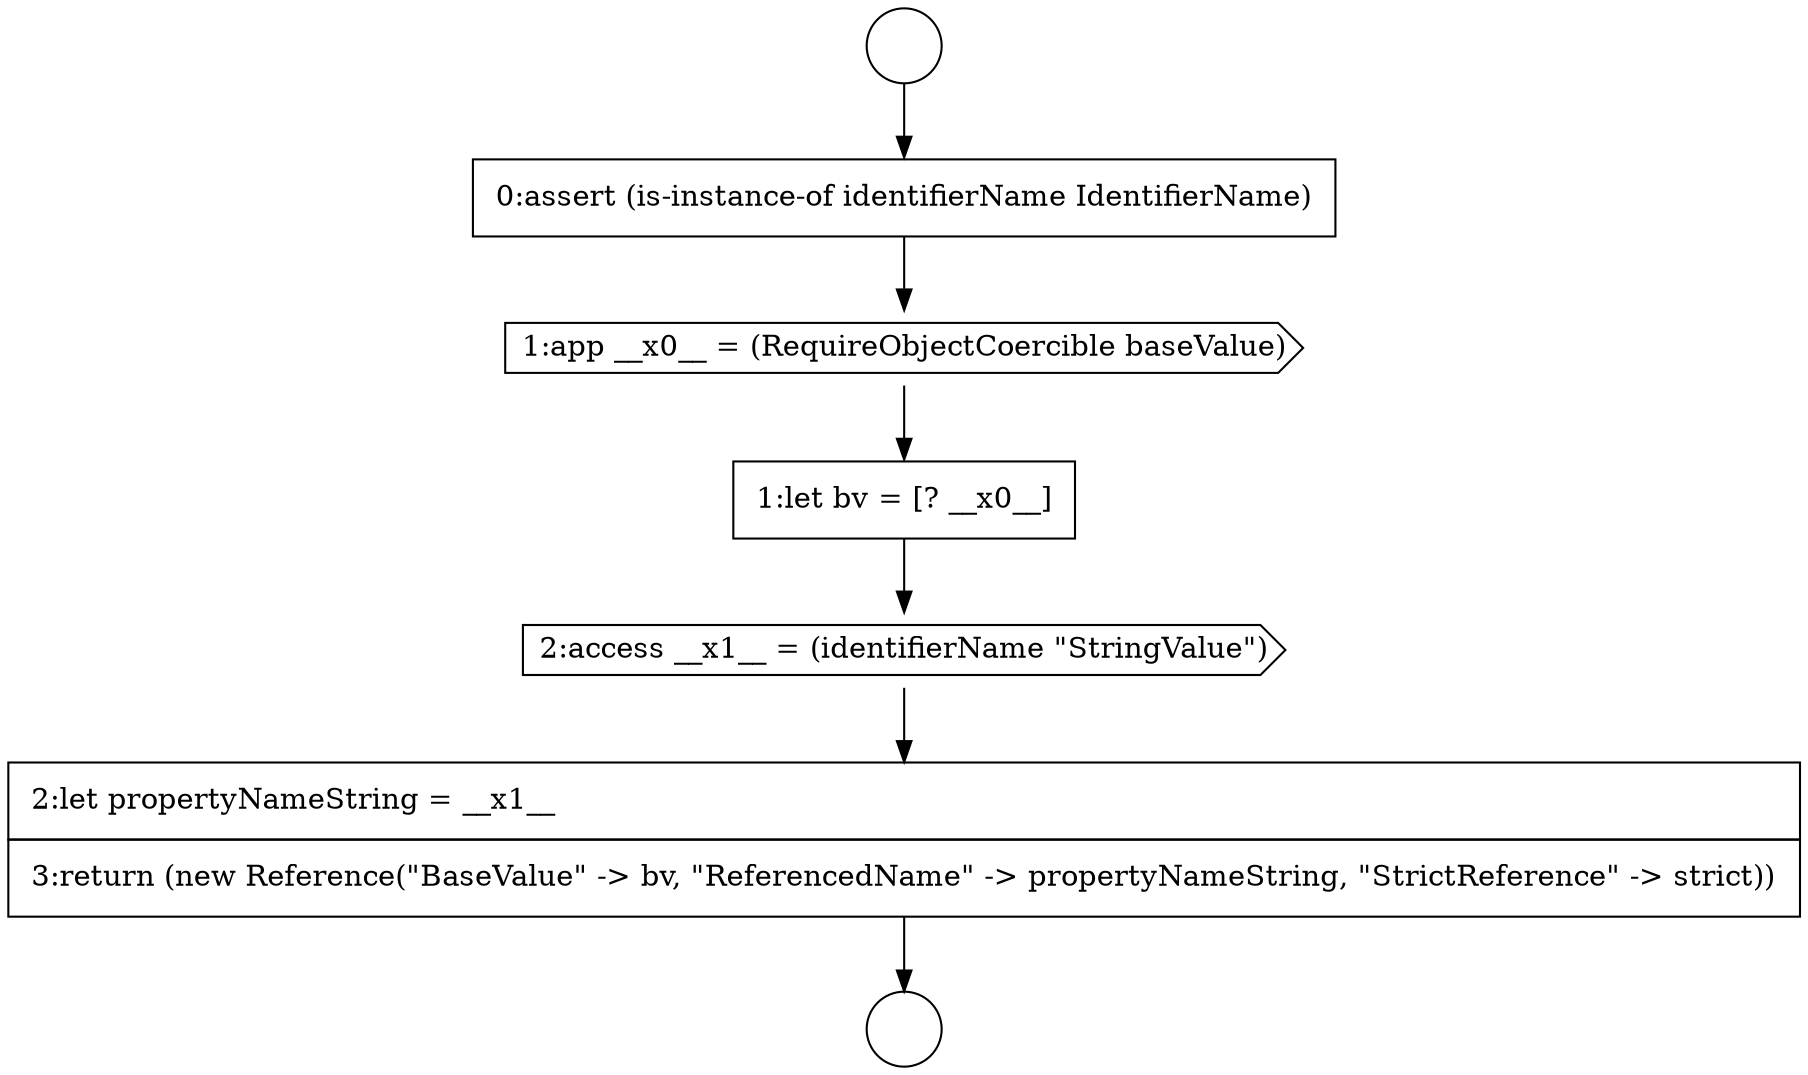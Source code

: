 digraph {
  node4575 [shape=none, margin=0, label=<<font color="black">
    <table border="0" cellborder="1" cellspacing="0" cellpadding="10">
      <tr><td align="left">0:assert (is-instance-of identifierName IdentifierName)</td></tr>
    </table>
  </font>> color="black" fillcolor="white" style=filled]
  node4578 [shape=cds, label=<<font color="black">2:access __x1__ = (identifierName &quot;StringValue&quot;)</font>> color="black" fillcolor="white" style=filled]
  node4576 [shape=cds, label=<<font color="black">1:app __x0__ = (RequireObjectCoercible baseValue)</font>> color="black" fillcolor="white" style=filled]
  node4577 [shape=none, margin=0, label=<<font color="black">
    <table border="0" cellborder="1" cellspacing="0" cellpadding="10">
      <tr><td align="left">1:let bv = [? __x0__]</td></tr>
    </table>
  </font>> color="black" fillcolor="white" style=filled]
  node4573 [shape=circle label=" " color="black" fillcolor="white" style=filled]
  node4574 [shape=circle label=" " color="black" fillcolor="white" style=filled]
  node4579 [shape=none, margin=0, label=<<font color="black">
    <table border="0" cellborder="1" cellspacing="0" cellpadding="10">
      <tr><td align="left">2:let propertyNameString = __x1__</td></tr>
      <tr><td align="left">3:return (new Reference(&quot;BaseValue&quot; -&gt; bv, &quot;ReferencedName&quot; -&gt; propertyNameString, &quot;StrictReference&quot; -&gt; strict))</td></tr>
    </table>
  </font>> color="black" fillcolor="white" style=filled]
  node4577 -> node4578 [ color="black"]
  node4575 -> node4576 [ color="black"]
  node4576 -> node4577 [ color="black"]
  node4578 -> node4579 [ color="black"]
  node4579 -> node4574 [ color="black"]
  node4573 -> node4575 [ color="black"]
}
